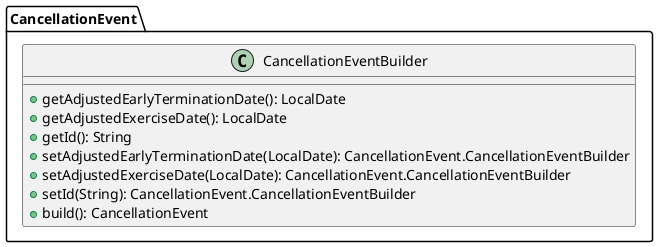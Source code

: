 @startuml

    class CancellationEvent.CancellationEventBuilder [[CancellationEvent.CancellationEventBuilder.html]] {
        +getAdjustedEarlyTerminationDate(): LocalDate
        +getAdjustedExerciseDate(): LocalDate
        +getId(): String
        +setAdjustedEarlyTerminationDate(LocalDate): CancellationEvent.CancellationEventBuilder
        +setAdjustedExerciseDate(LocalDate): CancellationEvent.CancellationEventBuilder
        +setId(String): CancellationEvent.CancellationEventBuilder
        +build(): CancellationEvent
    }

@enduml
